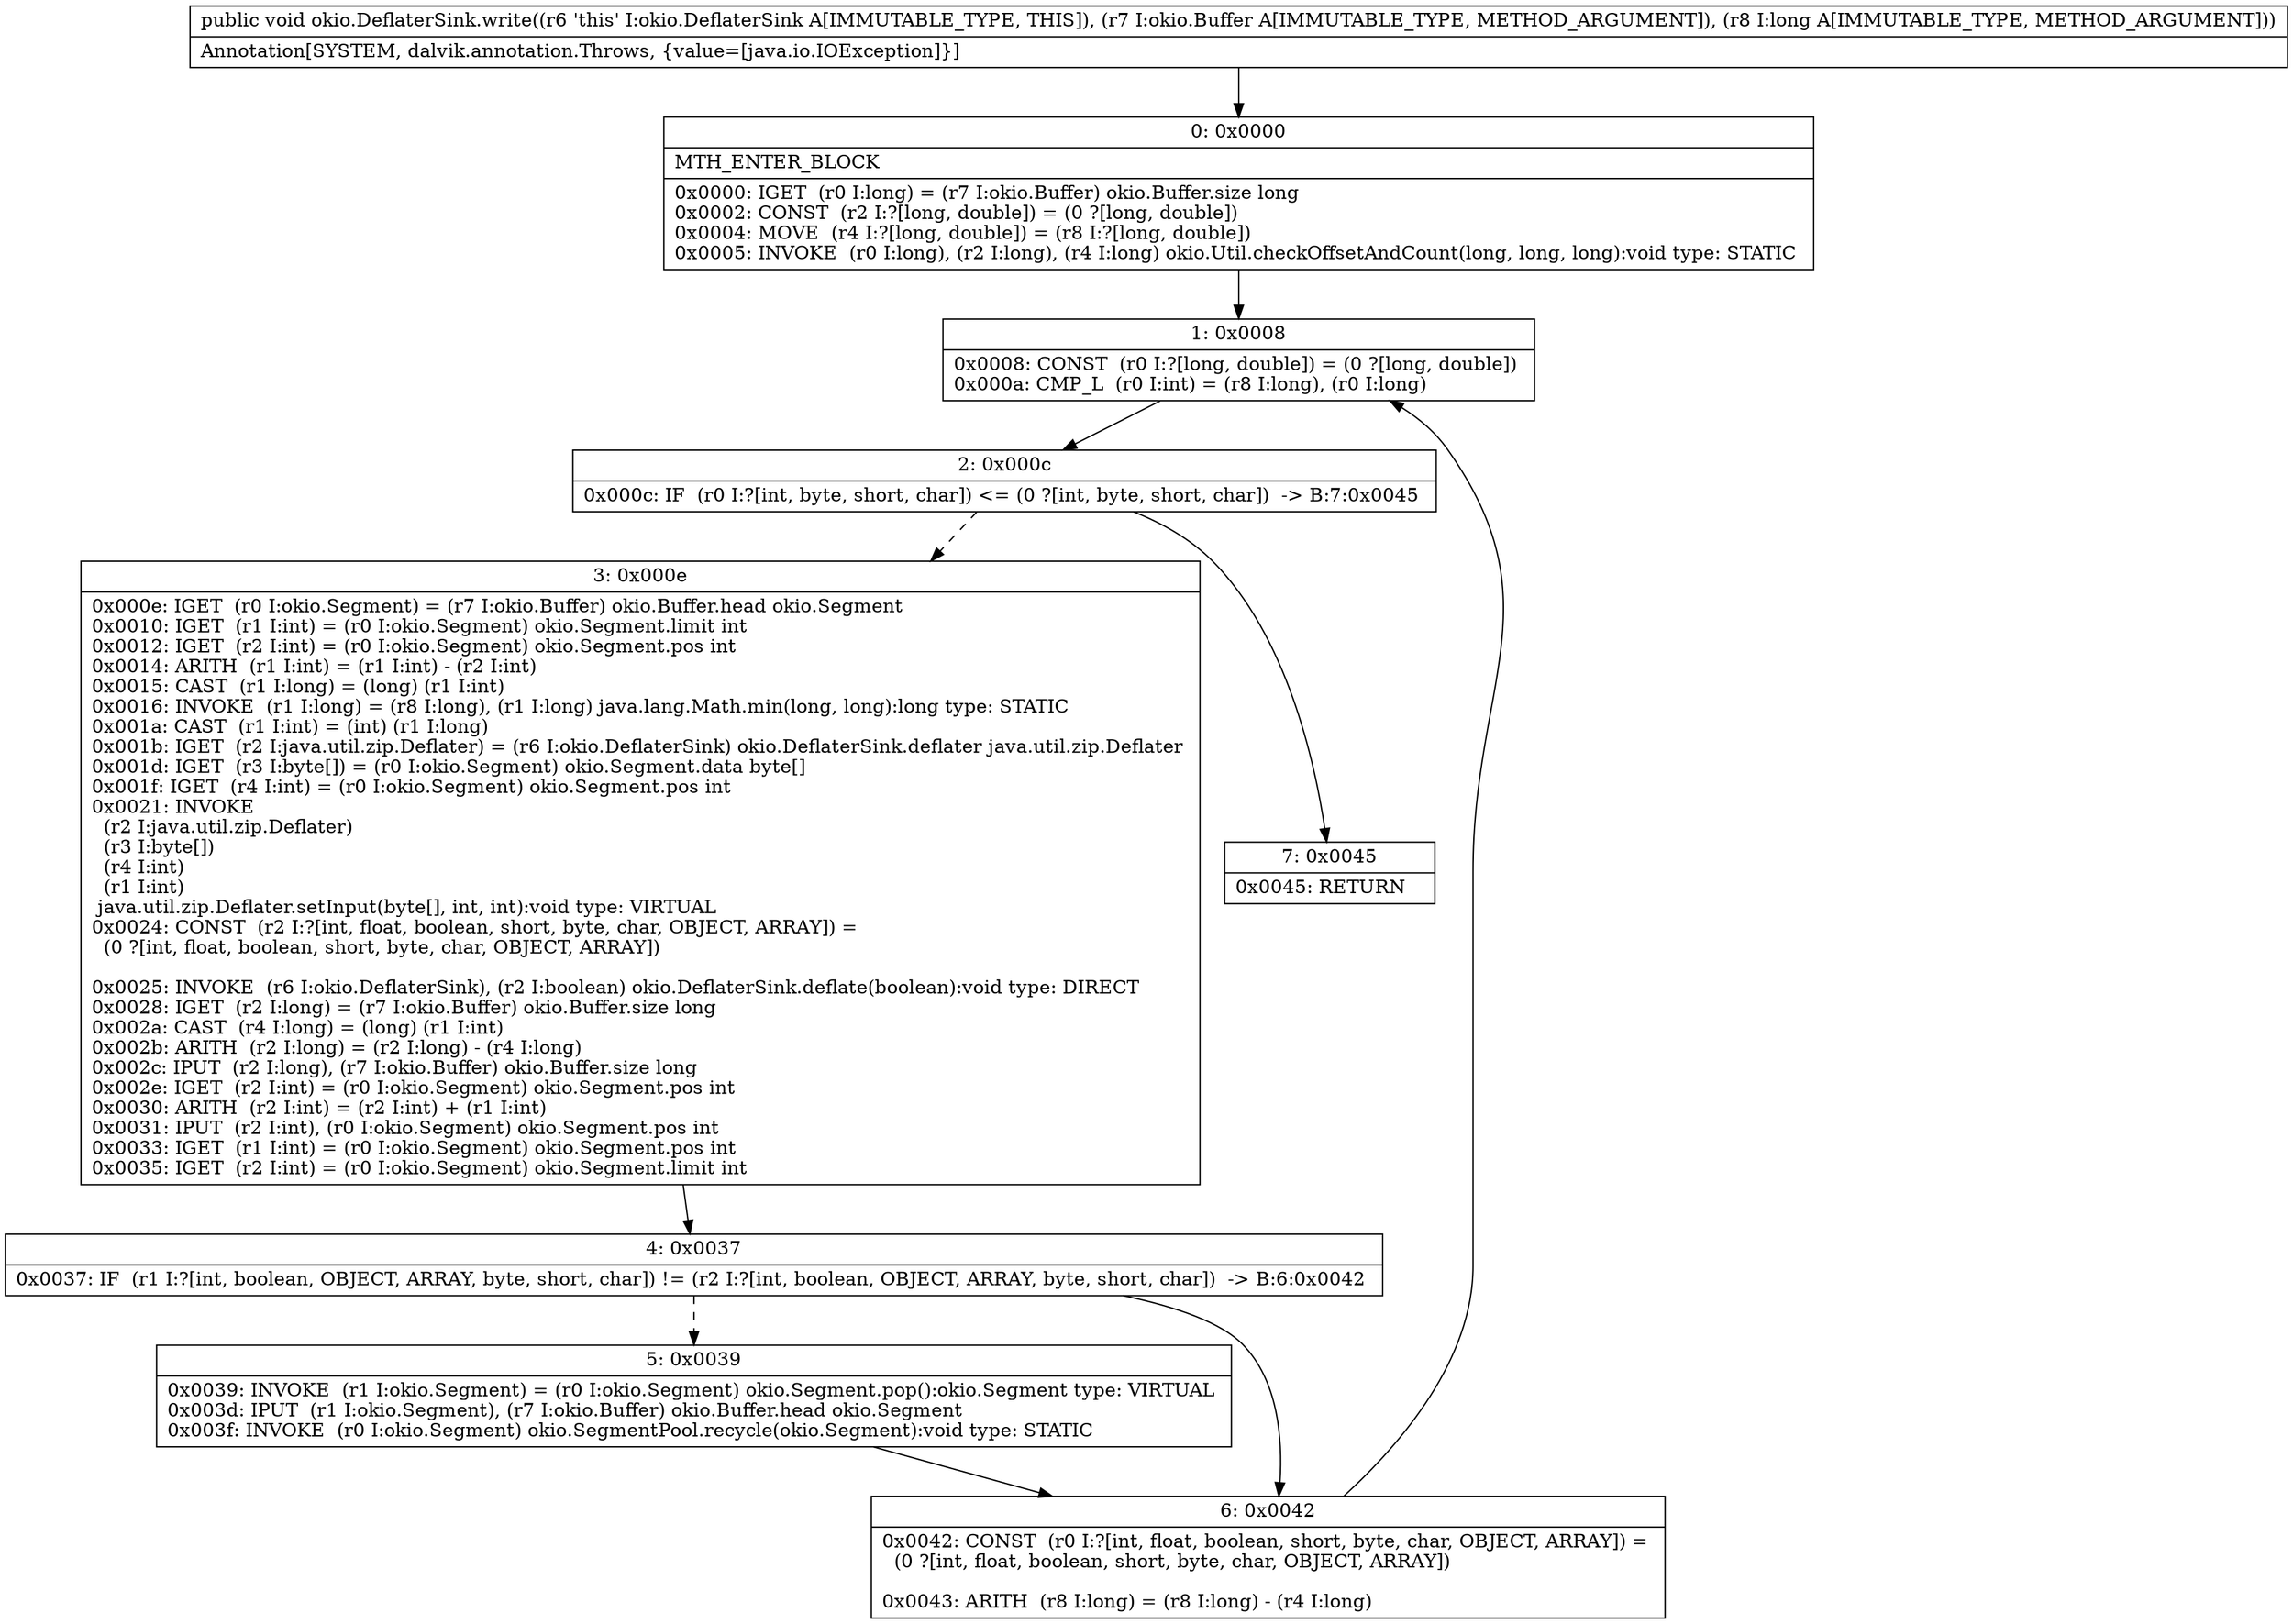 digraph "CFG forokio.DeflaterSink.write(Lokio\/Buffer;J)V" {
Node_0 [shape=record,label="{0\:\ 0x0000|MTH_ENTER_BLOCK\l|0x0000: IGET  (r0 I:long) = (r7 I:okio.Buffer) okio.Buffer.size long \l0x0002: CONST  (r2 I:?[long, double]) = (0 ?[long, double]) \l0x0004: MOVE  (r4 I:?[long, double]) = (r8 I:?[long, double]) \l0x0005: INVOKE  (r0 I:long), (r2 I:long), (r4 I:long) okio.Util.checkOffsetAndCount(long, long, long):void type: STATIC \l}"];
Node_1 [shape=record,label="{1\:\ 0x0008|0x0008: CONST  (r0 I:?[long, double]) = (0 ?[long, double]) \l0x000a: CMP_L  (r0 I:int) = (r8 I:long), (r0 I:long) \l}"];
Node_2 [shape=record,label="{2\:\ 0x000c|0x000c: IF  (r0 I:?[int, byte, short, char]) \<= (0 ?[int, byte, short, char])  \-\> B:7:0x0045 \l}"];
Node_3 [shape=record,label="{3\:\ 0x000e|0x000e: IGET  (r0 I:okio.Segment) = (r7 I:okio.Buffer) okio.Buffer.head okio.Segment \l0x0010: IGET  (r1 I:int) = (r0 I:okio.Segment) okio.Segment.limit int \l0x0012: IGET  (r2 I:int) = (r0 I:okio.Segment) okio.Segment.pos int \l0x0014: ARITH  (r1 I:int) = (r1 I:int) \- (r2 I:int) \l0x0015: CAST  (r1 I:long) = (long) (r1 I:int) \l0x0016: INVOKE  (r1 I:long) = (r8 I:long), (r1 I:long) java.lang.Math.min(long, long):long type: STATIC \l0x001a: CAST  (r1 I:int) = (int) (r1 I:long) \l0x001b: IGET  (r2 I:java.util.zip.Deflater) = (r6 I:okio.DeflaterSink) okio.DeflaterSink.deflater java.util.zip.Deflater \l0x001d: IGET  (r3 I:byte[]) = (r0 I:okio.Segment) okio.Segment.data byte[] \l0x001f: IGET  (r4 I:int) = (r0 I:okio.Segment) okio.Segment.pos int \l0x0021: INVOKE  \l  (r2 I:java.util.zip.Deflater)\l  (r3 I:byte[])\l  (r4 I:int)\l  (r1 I:int)\l java.util.zip.Deflater.setInput(byte[], int, int):void type: VIRTUAL \l0x0024: CONST  (r2 I:?[int, float, boolean, short, byte, char, OBJECT, ARRAY]) = \l  (0 ?[int, float, boolean, short, byte, char, OBJECT, ARRAY])\l \l0x0025: INVOKE  (r6 I:okio.DeflaterSink), (r2 I:boolean) okio.DeflaterSink.deflate(boolean):void type: DIRECT \l0x0028: IGET  (r2 I:long) = (r7 I:okio.Buffer) okio.Buffer.size long \l0x002a: CAST  (r4 I:long) = (long) (r1 I:int) \l0x002b: ARITH  (r2 I:long) = (r2 I:long) \- (r4 I:long) \l0x002c: IPUT  (r2 I:long), (r7 I:okio.Buffer) okio.Buffer.size long \l0x002e: IGET  (r2 I:int) = (r0 I:okio.Segment) okio.Segment.pos int \l0x0030: ARITH  (r2 I:int) = (r2 I:int) + (r1 I:int) \l0x0031: IPUT  (r2 I:int), (r0 I:okio.Segment) okio.Segment.pos int \l0x0033: IGET  (r1 I:int) = (r0 I:okio.Segment) okio.Segment.pos int \l0x0035: IGET  (r2 I:int) = (r0 I:okio.Segment) okio.Segment.limit int \l}"];
Node_4 [shape=record,label="{4\:\ 0x0037|0x0037: IF  (r1 I:?[int, boolean, OBJECT, ARRAY, byte, short, char]) != (r2 I:?[int, boolean, OBJECT, ARRAY, byte, short, char])  \-\> B:6:0x0042 \l}"];
Node_5 [shape=record,label="{5\:\ 0x0039|0x0039: INVOKE  (r1 I:okio.Segment) = (r0 I:okio.Segment) okio.Segment.pop():okio.Segment type: VIRTUAL \l0x003d: IPUT  (r1 I:okio.Segment), (r7 I:okio.Buffer) okio.Buffer.head okio.Segment \l0x003f: INVOKE  (r0 I:okio.Segment) okio.SegmentPool.recycle(okio.Segment):void type: STATIC \l}"];
Node_6 [shape=record,label="{6\:\ 0x0042|0x0042: CONST  (r0 I:?[int, float, boolean, short, byte, char, OBJECT, ARRAY]) = \l  (0 ?[int, float, boolean, short, byte, char, OBJECT, ARRAY])\l \l0x0043: ARITH  (r8 I:long) = (r8 I:long) \- (r4 I:long) \l}"];
Node_7 [shape=record,label="{7\:\ 0x0045|0x0045: RETURN   \l}"];
MethodNode[shape=record,label="{public void okio.DeflaterSink.write((r6 'this' I:okio.DeflaterSink A[IMMUTABLE_TYPE, THIS]), (r7 I:okio.Buffer A[IMMUTABLE_TYPE, METHOD_ARGUMENT]), (r8 I:long A[IMMUTABLE_TYPE, METHOD_ARGUMENT]))  | Annotation[SYSTEM, dalvik.annotation.Throws, \{value=[java.io.IOException]\}]\l}"];
MethodNode -> Node_0;
Node_0 -> Node_1;
Node_1 -> Node_2;
Node_2 -> Node_3[style=dashed];
Node_2 -> Node_7;
Node_3 -> Node_4;
Node_4 -> Node_5[style=dashed];
Node_4 -> Node_6;
Node_5 -> Node_6;
Node_6 -> Node_1;
}

